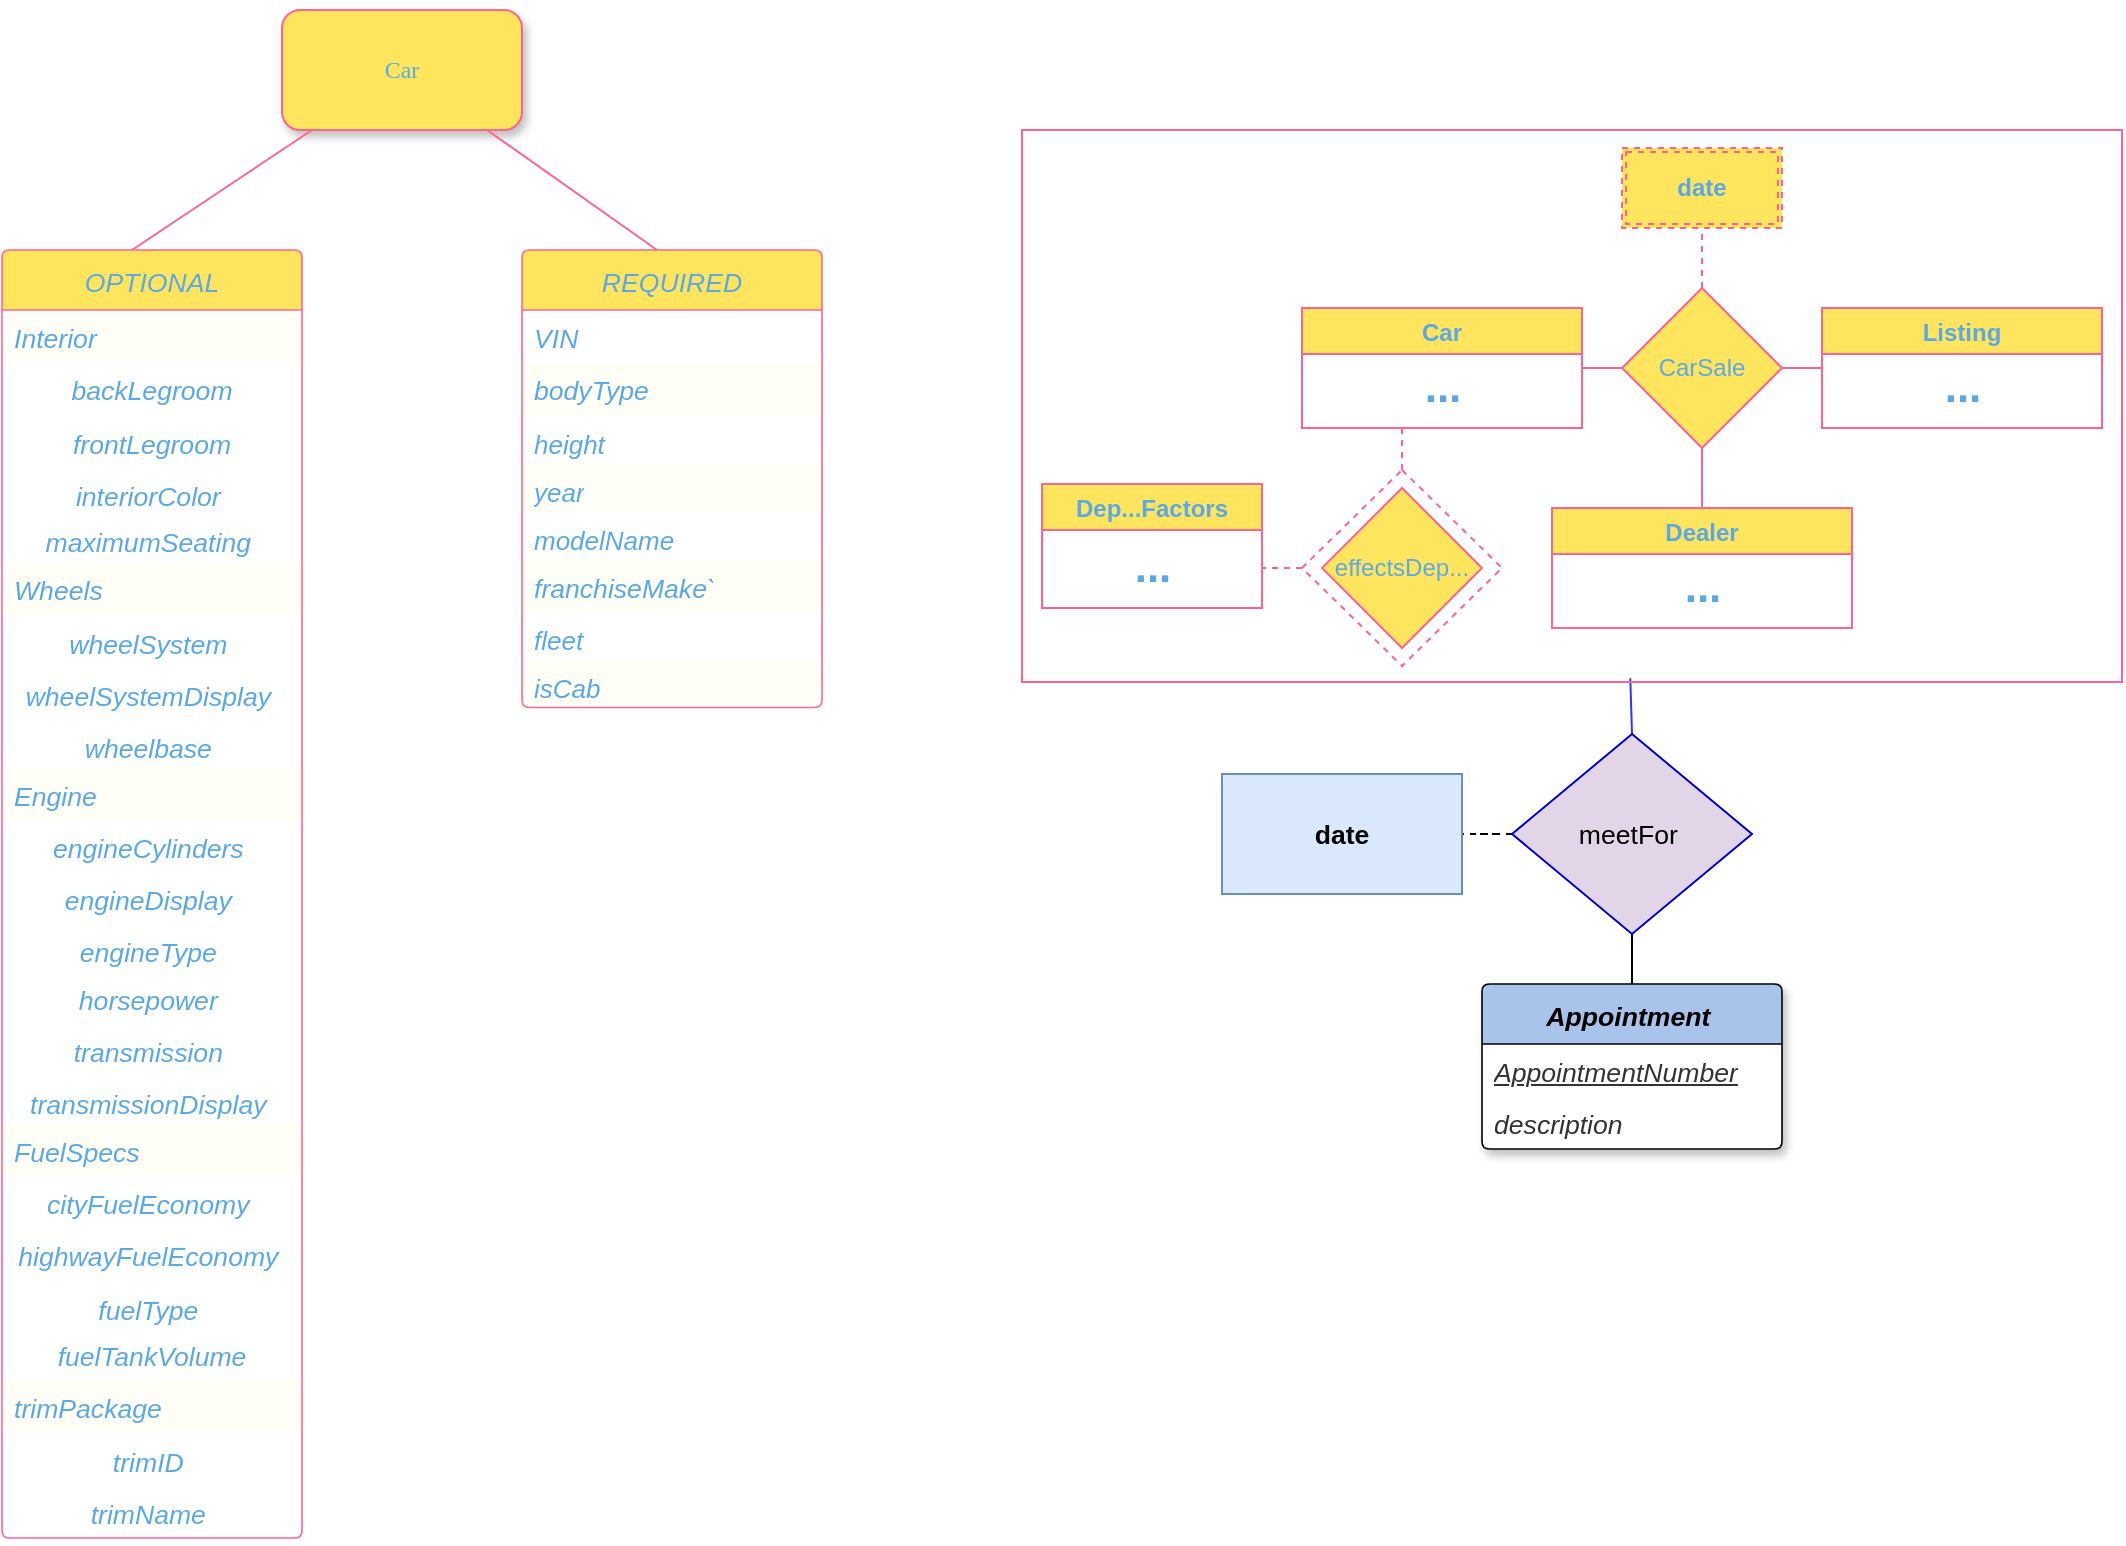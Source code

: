 <mxfile version="14.5.10" type="device"><diagram name="Page-1" id="10a91c8b-09ff-31b1-d368-03940ed4cc9e"><mxGraphModel dx="1310" dy="857" grid="1" gridSize="10" guides="1" tooltips="1" connect="1" arrows="1" fold="1" page="1" pageScale="1" pageWidth="1100" pageHeight="850" math="0" shadow="0"><root><mxCell id="0"/><mxCell id="1" parent="0"/><mxCell id="62893188c0fa7362-1" value="Car" style="whiteSpace=wrap;html=1;rounded=1;shadow=1;labelBackgroundColor=none;strokeWidth=1;fontFamily=Verdana;fontSize=12;align=center;fillColor=#FFE45E;strokeColor=#FF6392;fontColor=#5AA9E6;" parent="1" vertex="1"><mxGeometry x="160" y="43" width="120" height="60" as="geometry"/></mxCell><mxCell id="62893188c0fa7362-4" value="" style="rounded=0;html=1;labelBackgroundColor=none;startArrow=none;startFill=0;startSize=5;endArrow=none;endFill=0;endSize=5;jettySize=auto;orthogonalLoop=1;strokeWidth=1;fontFamily=Verdana;fontSize=12;strokeColor=#FF6392;fontColor=#5AA9E6;" parent="1" source="62893188c0fa7362-1" edge="1"><mxGeometry x="0.557" y="33" relative="1" as="geometry"><mxPoint x="-1" as="offset"/><mxPoint x="347.5" y="163" as="targetPoint"/></mxGeometry></mxCell><mxCell id="62893188c0fa7362-5" value="" style="rounded=0;html=1;labelBackgroundColor=none;startArrow=none;startFill=0;startSize=5;endArrow=none;endFill=0;endSize=5;jettySize=auto;orthogonalLoop=1;strokeWidth=1;fontFamily=Verdana;fontSize=12;strokeColor=#FF6392;fontColor=#5AA9E6;" parent="1" source="62893188c0fa7362-1" edge="1"><mxGeometry x="0.513" y="-31" relative="1" as="geometry"><mxPoint y="1" as="offset"/><mxPoint x="85" y="163" as="targetPoint"/></mxGeometry></mxCell><mxCell id="JDyjySRbJsCwkCimgjjk-1" value="REQUIRED" style="html=1;overflow=block;blockSpacing=1;whiteSpace=wrap;swimlane;childLayout=stackLayout;horizontal=1;horizontalStack=0;resizeParent=1;resizeParentMax=0;resizeLast=0;collapsible=0;fontStyle=0;marginBottom=0;swimlaneFillColor=#ffffff;startSize=30;whiteSpace=wrap;fontSize=13.3;fontColor=#5AA9E6;fontStyle=2;align=center;spacingLeft=8.4;spacingRight=8.4;spacingTop=2.4;whiteSpace=wrap;fontFamily=Helvetica;spacing=3.6;strokeColor=#FF6392;strokeOpacity=100;fillOpacity=100;rounded=1;absoluteArcSize=1;arcSize=7.5;strokeWidth=0.8;fillColor=#FFE45E;" vertex="1" parent="1"><mxGeometry x="280" y="163" width="150" height="228.75" as="geometry"/></mxCell><mxCell id="JDyjySRbJsCwkCimgjjk-2" value="VIN&amp;nbsp;" style="part=1;resizeHeight=0;strokeColor=none;align=left;verticalAlign=top;spacingLeft=4;spacingRight=4;overflow=hidden;rotatable=0;points=[[0,0.5],[1,0.5]];portConstraint=eastwest;html=1;whiteSpace=wrap;swimlaneFillColor=#ffffff;fontSize=13.3;fontColor=#5AA9E6;fontStyle=2;fillColor=none;strokeOpacity=100;fillOpacity=100;" vertex="1" parent="JDyjySRbJsCwkCimgjjk-1"><mxGeometry y="30" width="150" height="26.25" as="geometry"/></mxCell><mxCell id="JDyjySRbJsCwkCimgjjk-3" value="bodyType" style="part=1;resizeHeight=0;strokeColor=none;align=left;verticalAlign=top;spacingLeft=4;spacingRight=4;overflow=hidden;rotatable=0;points=[[0,0.5],[1,0.5]];portConstraint=eastwest;html=1;whiteSpace=wrap;swimlaneFillColor=#ffffff;fontSize=13.3;fontColor=#5AA9E6;fontStyle=2;fillColor=#FFE45E;opacity=5;" vertex="1" parent="JDyjySRbJsCwkCimgjjk-1"><mxGeometry y="56.25" width="150" height="26.25" as="geometry"/></mxCell><mxCell id="JDyjySRbJsCwkCimgjjk-4" value="height&amp;nbsp;" style="part=1;resizeHeight=0;strokeColor=none;align=left;verticalAlign=top;spacingLeft=4;spacingRight=4;overflow=hidden;rotatable=0;points=[[0,0.5],[1,0.5]];portConstraint=eastwest;html=1;whiteSpace=wrap;swimlaneFillColor=#ffffff;fontSize=13;fontStyle=2;fillColor=none;strokeOpacity=100;fillOpacity=100;fontColor=#5AA9E6;" vertex="1" parent="JDyjySRbJsCwkCimgjjk-1"><mxGeometry y="82.5" width="150" height="24" as="geometry"/></mxCell><mxCell id="JDyjySRbJsCwkCimgjjk-5" value="year" style="part=1;resizeHeight=0;strokeColor=none;align=left;verticalAlign=top;spacingLeft=4;spacingRight=4;overflow=hidden;rotatable=0;points=[[0,0.5],[1,0.5]];portConstraint=eastwest;html=1;whiteSpace=wrap;swimlaneFillColor=#ffffff;fontSize=13;fontStyle=2;fillColor=#FFE45E;opacity=5;fontColor=#5AA9E6;" vertex="1" parent="JDyjySRbJsCwkCimgjjk-1"><mxGeometry y="106.5" width="150" height="24" as="geometry"/></mxCell><mxCell id="JDyjySRbJsCwkCimgjjk-6" value="modelName" style="part=1;resizeHeight=0;strokeColor=none;align=left;verticalAlign=top;spacingLeft=4;spacingRight=4;overflow=hidden;rotatable=0;points=[[0,0.5],[1,0.5]];portConstraint=eastwest;html=1;whiteSpace=wrap;swimlaneFillColor=#ffffff;fontSize=13;fontStyle=2;fillColor=none;strokeOpacity=100;fillOpacity=100;fontColor=#5AA9E6;" vertex="1" parent="JDyjySRbJsCwkCimgjjk-1"><mxGeometry y="130.5" width="150" height="24" as="geometry"/></mxCell><mxCell id="JDyjySRbJsCwkCimgjjk-7" value="franchiseMake`" style="part=1;resizeHeight=0;strokeColor=none;align=left;verticalAlign=top;spacingLeft=4;spacingRight=4;overflow=hidden;rotatable=0;points=[[0,0.5],[1,0.5]];portConstraint=eastwest;html=1;whiteSpace=wrap;swimlaneFillColor=#ffffff;fontSize=13.3;fontColor=#5AA9E6;fontStyle=2;fillColor=#FFE45E;opacity=5;" vertex="1" parent="JDyjySRbJsCwkCimgjjk-1"><mxGeometry y="154.5" width="150" height="26.25" as="geometry"/></mxCell><mxCell id="JDyjySRbJsCwkCimgjjk-8" value="fleet&amp;nbsp;" style="part=1;resizeHeight=0;strokeColor=none;align=left;verticalAlign=top;spacingLeft=4;spacingRight=4;overflow=hidden;rotatable=0;points=[[0,0.5],[1,0.5]];portConstraint=eastwest;html=1;whiteSpace=wrap;swimlaneFillColor=#ffffff;fontSize=13;fontStyle=2;fillColor=none;strokeOpacity=100;fillOpacity=100;fontColor=#5AA9E6;" vertex="1" parent="JDyjySRbJsCwkCimgjjk-1"><mxGeometry y="180.75" width="150" height="24" as="geometry"/></mxCell><mxCell id="JDyjySRbJsCwkCimgjjk-9" value="isCab&amp;nbsp;" style="part=1;resizeHeight=0;strokeColor=none;align=left;verticalAlign=top;spacingLeft=4;spacingRight=4;overflow=hidden;rotatable=0;points=[[0,0.5],[1,0.5]];portConstraint=eastwest;html=1;whiteSpace=wrap;swimlaneFillColor=#ffffff;fontSize=13;fontStyle=2;fillColor=#FFE45E;opacity=5;fontColor=#5AA9E6;" vertex="1" parent="JDyjySRbJsCwkCimgjjk-1"><mxGeometry y="204.75" width="150" height="24" as="geometry"/></mxCell><mxCell id="JDyjySRbJsCwkCimgjjk-11" value="OPTIONAL" style="html=1;overflow=block;blockSpacing=1;whiteSpace=wrap;swimlane;childLayout=stackLayout;horizontal=1;horizontalStack=0;resizeParent=1;resizeParentMax=0;resizeLast=0;collapsible=0;fontStyle=0;marginBottom=0;swimlaneFillColor=#ffffff;startSize=30;whiteSpace=wrap;fontSize=13.3;fontColor=#5AA9E6;fontStyle=2;align=center;spacingLeft=8.4;spacingRight=8.4;spacingTop=2.4;whiteSpace=wrap;fontFamily=Helvetica;spacing=3.6;strokeColor=#FF6392;strokeOpacity=100;fillOpacity=100;rounded=1;absoluteArcSize=1;arcSize=7.5;strokeWidth=0.8;fillColor=#FFE45E;" vertex="1" parent="1"><mxGeometry x="20" y="163" width="150" height="644" as="geometry"/></mxCell><mxCell id="JDyjySRbJsCwkCimgjjk-18" value="Interior&amp;nbsp;" style="part=1;resizeHeight=0;strokeColor=none;align=left;verticalAlign=top;spacingLeft=4;spacingRight=4;overflow=hidden;rotatable=0;points=[[0,0.5],[1,0.5]];portConstraint=eastwest;html=1;whiteSpace=wrap;swimlaneFillColor=#ffffff;fontSize=13.3;fontColor=#5AA9E6;fontStyle=2;fillColor=#FFE45E;opacity=5;" vertex="1" parent="JDyjySRbJsCwkCimgjjk-11"><mxGeometry y="30" width="150" height="26.25" as="geometry"/></mxCell><mxCell id="JDyjySRbJsCwkCimgjjk-13" value="backLegroom" style="part=1;resizeHeight=0;strokeColor=none;align=center;verticalAlign=top;spacingLeft=4;spacingRight=4;overflow=hidden;rotatable=0;points=[[0,0.5],[1,0.5]];portConstraint=eastwest;html=1;whiteSpace=wrap;swimlaneFillColor=#ffffff;fontSize=13.3;fontColor=#5AA9E6;fontStyle=2;fillColor=none;strokeOpacity=100;fillOpacity=100;" vertex="1" parent="JDyjySRbJsCwkCimgjjk-11"><mxGeometry y="56.25" width="150" height="26.25" as="geometry"/></mxCell><mxCell id="JDyjySRbJsCwkCimgjjk-14" value="frontLegroom" style="part=1;resizeHeight=0;strokeColor=none;align=center;verticalAlign=top;spacingLeft=4;spacingRight=4;overflow=hidden;rotatable=0;points=[[0,0.5],[1,0.5]];portConstraint=eastwest;html=1;whiteSpace=wrap;swimlaneFillColor=#ffffff;fontSize=13.3;fontColor=#5AA9E6;fontStyle=2;fillColor=none;" vertex="1" parent="JDyjySRbJsCwkCimgjjk-11"><mxGeometry y="82.5" width="150" height="26.25" as="geometry"/></mxCell><mxCell id="JDyjySRbJsCwkCimgjjk-15" value="interiorColor&amp;nbsp;" style="part=1;resizeHeight=0;strokeColor=none;align=center;verticalAlign=top;spacingLeft=4;spacingRight=4;overflow=hidden;rotatable=0;points=[[0,0.5],[1,0.5]];portConstraint=eastwest;html=1;whiteSpace=wrap;swimlaneFillColor=#ffffff;fontSize=13.3;fontColor=#5AA9E6;fontStyle=2;fillColor=none;strokeOpacity=100;fillOpacity=100;" vertex="1" parent="JDyjySRbJsCwkCimgjjk-11"><mxGeometry y="108.75" width="150" height="23.5" as="geometry"/></mxCell><mxCell id="JDyjySRbJsCwkCimgjjk-16" value="maximumSeating&amp;nbsp;" style="part=1;resizeHeight=0;strokeColor=none;align=center;verticalAlign=top;spacingLeft=4;spacingRight=4;overflow=hidden;rotatable=0;points=[[0,0.5],[1,0.5]];portConstraint=eastwest;html=1;whiteSpace=wrap;swimlaneFillColor=#ffffff;fontSize=13.3;fontStyle=2;fillColor=none;fontColor=#5AA9E6;" vertex="1" parent="JDyjySRbJsCwkCimgjjk-11"><mxGeometry y="132.25" width="150" height="24" as="geometry"/></mxCell><mxCell id="JDyjySRbJsCwkCimgjjk-19" value="Wheels&amp;nbsp;" style="part=1;resizeHeight=0;strokeColor=none;align=left;verticalAlign=top;spacingLeft=4;spacingRight=4;overflow=hidden;rotatable=0;points=[[0,0.5],[1,0.5]];portConstraint=eastwest;html=1;whiteSpace=wrap;swimlaneFillColor=#ffffff;fontSize=13.3;fontColor=#5AA9E6;fontStyle=2;fillColor=#FFE45E;opacity=5;" vertex="1" parent="JDyjySRbJsCwkCimgjjk-11"><mxGeometry y="156.25" width="150" height="26.25" as="geometry"/></mxCell><mxCell id="JDyjySRbJsCwkCimgjjk-20" value="wheelSystem&amp;nbsp;" style="part=1;resizeHeight=0;strokeColor=none;align=center;verticalAlign=top;spacingLeft=4;spacingRight=4;overflow=hidden;rotatable=0;points=[[0,0.5],[1,0.5]];portConstraint=eastwest;html=1;whiteSpace=wrap;swimlaneFillColor=#ffffff;fontSize=13.3;fontColor=#5AA9E6;fontStyle=2;fillColor=none;strokeOpacity=100;fillOpacity=100;" vertex="1" parent="JDyjySRbJsCwkCimgjjk-11"><mxGeometry y="182.5" width="150" height="26.25" as="geometry"/></mxCell><mxCell id="JDyjySRbJsCwkCimgjjk-21" value="wheelSystemDisplay&amp;nbsp;" style="part=1;resizeHeight=0;strokeColor=none;align=center;verticalAlign=top;spacingLeft=4;spacingRight=4;overflow=hidden;rotatable=0;points=[[0,0.5],[1,0.5]];portConstraint=eastwest;html=1;whiteSpace=wrap;swimlaneFillColor=#ffffff;fontSize=13.3;fontColor=#5AA9E6;fontStyle=2;fillColor=none;" vertex="1" parent="JDyjySRbJsCwkCimgjjk-11"><mxGeometry y="208.75" width="150" height="26.25" as="geometry"/></mxCell><mxCell id="JDyjySRbJsCwkCimgjjk-22" value="wheelbase&amp;nbsp;" style="part=1;resizeHeight=0;strokeColor=none;align=center;verticalAlign=top;spacingLeft=4;spacingRight=4;overflow=hidden;rotatable=0;points=[[0,0.5],[1,0.5]];portConstraint=eastwest;html=1;whiteSpace=wrap;swimlaneFillColor=#ffffff;fontSize=13.3;fontColor=#5AA9E6;fontStyle=2;fillColor=none;strokeOpacity=100;fillOpacity=100;" vertex="1" parent="JDyjySRbJsCwkCimgjjk-11"><mxGeometry y="235" width="150" height="23.5" as="geometry"/></mxCell><mxCell id="JDyjySRbJsCwkCimgjjk-24" value="Engine&amp;nbsp;" style="part=1;resizeHeight=0;strokeColor=none;align=left;verticalAlign=top;spacingLeft=4;spacingRight=4;overflow=hidden;rotatable=0;points=[[0,0.5],[1,0.5]];portConstraint=eastwest;html=1;whiteSpace=wrap;swimlaneFillColor=#ffffff;fontSize=13.3;fontColor=#5AA9E6;fontStyle=2;fillColor=#FFE45E;opacity=5;" vertex="1" parent="JDyjySRbJsCwkCimgjjk-11"><mxGeometry y="258.5" width="150" height="26.25" as="geometry"/></mxCell><mxCell id="JDyjySRbJsCwkCimgjjk-25" value="engineCylinders&amp;nbsp;" style="part=1;resizeHeight=0;strokeColor=none;align=center;verticalAlign=top;spacingLeft=4;spacingRight=4;overflow=hidden;rotatable=0;points=[[0,0.5],[1,0.5]];portConstraint=eastwest;html=1;whiteSpace=wrap;swimlaneFillColor=#ffffff;fontSize=13.3;fontColor=#5AA9E6;fontStyle=2;fillColor=none;strokeOpacity=100;fillOpacity=100;" vertex="1" parent="JDyjySRbJsCwkCimgjjk-11"><mxGeometry y="284.75" width="150" height="26.25" as="geometry"/></mxCell><mxCell id="JDyjySRbJsCwkCimgjjk-26" value="engineDisplay&amp;nbsp;" style="part=1;resizeHeight=0;strokeColor=none;align=center;verticalAlign=top;spacingLeft=4;spacingRight=4;overflow=hidden;rotatable=0;points=[[0,0.5],[1,0.5]];portConstraint=eastwest;html=1;whiteSpace=wrap;swimlaneFillColor=#ffffff;fontSize=13.3;fontColor=#5AA9E6;fontStyle=2;fillColor=none;" vertex="1" parent="JDyjySRbJsCwkCimgjjk-11"><mxGeometry y="311" width="150" height="26.25" as="geometry"/></mxCell><mxCell id="JDyjySRbJsCwkCimgjjk-27" value="engineType&amp;nbsp;" style="part=1;resizeHeight=0;strokeColor=none;align=center;verticalAlign=top;spacingLeft=4;spacingRight=4;overflow=hidden;rotatable=0;points=[[0,0.5],[1,0.5]];portConstraint=eastwest;html=1;whiteSpace=wrap;swimlaneFillColor=#ffffff;fontSize=13.3;fontColor=#5AA9E6;fontStyle=2;fillColor=none;strokeOpacity=100;fillOpacity=100;" vertex="1" parent="JDyjySRbJsCwkCimgjjk-11"><mxGeometry y="337.25" width="150" height="23.5" as="geometry"/></mxCell><mxCell id="JDyjySRbJsCwkCimgjjk-28" value="horsepower&amp;nbsp;" style="part=1;resizeHeight=0;strokeColor=none;align=center;verticalAlign=top;spacingLeft=4;spacingRight=4;overflow=hidden;rotatable=0;points=[[0,0.5],[1,0.5]];portConstraint=eastwest;html=1;whiteSpace=wrap;swimlaneFillColor=#ffffff;fontSize=13.3;fontColor=#5AA9E6;fontStyle=2;fillColor=none;strokeOpacity=100;fillOpacity=100;" vertex="1" parent="JDyjySRbJsCwkCimgjjk-11"><mxGeometry y="360.75" width="150" height="26.25" as="geometry"/></mxCell><mxCell id="JDyjySRbJsCwkCimgjjk-29" value="transmission&amp;nbsp;" style="part=1;resizeHeight=0;strokeColor=none;align=center;verticalAlign=top;spacingLeft=4;spacingRight=4;overflow=hidden;rotatable=0;points=[[0,0.5],[1,0.5]];portConstraint=eastwest;html=1;whiteSpace=wrap;swimlaneFillColor=#ffffff;fontSize=13.3;fontColor=#5AA9E6;fontStyle=2;fillColor=none;" vertex="1" parent="JDyjySRbJsCwkCimgjjk-11"><mxGeometry y="387" width="150" height="26.25" as="geometry"/></mxCell><mxCell id="JDyjySRbJsCwkCimgjjk-30" value="transmissionDisplay&amp;nbsp;" style="part=1;resizeHeight=0;strokeColor=none;align=center;verticalAlign=top;spacingLeft=4;spacingRight=4;overflow=hidden;rotatable=0;points=[[0,0.5],[1,0.5]];portConstraint=eastwest;html=1;whiteSpace=wrap;swimlaneFillColor=#ffffff;fontSize=13.3;fontColor=#5AA9E6;fontStyle=2;fillColor=none;strokeOpacity=100;fillOpacity=100;" vertex="1" parent="JDyjySRbJsCwkCimgjjk-11"><mxGeometry y="413.25" width="150" height="23.5" as="geometry"/></mxCell><mxCell id="JDyjySRbJsCwkCimgjjk-31" value="FuelSpecs&amp;nbsp;" style="part=1;resizeHeight=0;strokeColor=none;align=left;verticalAlign=top;spacingLeft=4;spacingRight=4;overflow=hidden;rotatable=0;points=[[0,0.5],[1,0.5]];portConstraint=eastwest;html=1;whiteSpace=wrap;swimlaneFillColor=#ffffff;fontSize=13.3;fontColor=#5AA9E6;fontStyle=2;fillColor=#FFE45E;opacity=5;" vertex="1" parent="JDyjySRbJsCwkCimgjjk-11"><mxGeometry y="436.75" width="150" height="26.25" as="geometry"/></mxCell><mxCell id="JDyjySRbJsCwkCimgjjk-32" value="cityFuelEconomy&amp;nbsp;" style="part=1;resizeHeight=0;strokeColor=none;align=center;verticalAlign=top;spacingLeft=4;spacingRight=4;overflow=hidden;rotatable=0;points=[[0,0.5],[1,0.5]];portConstraint=eastwest;html=1;whiteSpace=wrap;swimlaneFillColor=#ffffff;fontSize=13.3;fontColor=#5AA9E6;fontStyle=2;fillColor=none;strokeOpacity=100;fillOpacity=100;" vertex="1" parent="JDyjySRbJsCwkCimgjjk-11"><mxGeometry y="463" width="150" height="26.25" as="geometry"/></mxCell><mxCell id="JDyjySRbJsCwkCimgjjk-33" value="highwayFuelEconomy&amp;nbsp;" style="part=1;resizeHeight=0;strokeColor=none;align=center;verticalAlign=top;spacingLeft=4;spacingRight=4;overflow=hidden;rotatable=0;points=[[0,0.5],[1,0.5]];portConstraint=eastwest;html=1;whiteSpace=wrap;swimlaneFillColor=#ffffff;fontSize=13.3;fontColor=#5AA9E6;fontStyle=2;fillColor=none;" vertex="1" parent="JDyjySRbJsCwkCimgjjk-11"><mxGeometry y="489.25" width="150" height="26.25" as="geometry"/></mxCell><mxCell id="JDyjySRbJsCwkCimgjjk-34" value="fuelType&amp;nbsp;" style="part=1;resizeHeight=0;strokeColor=none;align=center;verticalAlign=top;spacingLeft=4;spacingRight=4;overflow=hidden;rotatable=0;points=[[0,0.5],[1,0.5]];portConstraint=eastwest;html=1;whiteSpace=wrap;swimlaneFillColor=#ffffff;fontSize=13.3;fontColor=#5AA9E6;fontStyle=2;fillColor=none;strokeOpacity=100;fillOpacity=100;" vertex="1" parent="JDyjySRbJsCwkCimgjjk-11"><mxGeometry y="515.5" width="150" height="23.5" as="geometry"/></mxCell><mxCell id="JDyjySRbJsCwkCimgjjk-35" value="fuelTankVolume" style="part=1;resizeHeight=0;strokeColor=none;align=center;verticalAlign=top;spacingLeft=4;spacingRight=4;overflow=hidden;rotatable=0;points=[[0,0.5],[1,0.5]];portConstraint=eastwest;html=1;whiteSpace=wrap;swimlaneFillColor=#ffffff;fontSize=13.3;fontColor=#5AA9E6;fontStyle=2;fillColor=none;" vertex="1" parent="JDyjySRbJsCwkCimgjjk-11"><mxGeometry y="539" width="150" height="26.25" as="geometry"/></mxCell><mxCell id="JDyjySRbJsCwkCimgjjk-37" value="trimPackage&amp;nbsp;" style="part=1;resizeHeight=0;strokeColor=none;align=left;verticalAlign=top;spacingLeft=4;spacingRight=4;overflow=hidden;rotatable=0;points=[[0,0.5],[1,0.5]];portConstraint=eastwest;html=1;whiteSpace=wrap;swimlaneFillColor=#ffffff;fontSize=13.3;fontColor=#5AA9E6;fontStyle=2;fillColor=#FFE45E;opacity=5;" vertex="1" parent="JDyjySRbJsCwkCimgjjk-11"><mxGeometry y="565.25" width="150" height="26.25" as="geometry"/></mxCell><mxCell id="JDyjySRbJsCwkCimgjjk-38" value="trimID&amp;nbsp;" style="part=1;resizeHeight=0;strokeColor=none;align=center;verticalAlign=top;spacingLeft=4;spacingRight=4;overflow=hidden;rotatable=0;points=[[0,0.5],[1,0.5]];portConstraint=eastwest;html=1;whiteSpace=wrap;swimlaneFillColor=#ffffff;fontSize=13.3;fontColor=#5AA9E6;fontStyle=2;fillColor=none;strokeOpacity=100;fillOpacity=100;" vertex="1" parent="JDyjySRbJsCwkCimgjjk-11"><mxGeometry y="591.5" width="150" height="26.25" as="geometry"/></mxCell><mxCell id="JDyjySRbJsCwkCimgjjk-39" value="trimName&amp;nbsp;" style="part=1;resizeHeight=0;strokeColor=none;align=center;verticalAlign=top;spacingLeft=4;spacingRight=4;overflow=hidden;rotatable=0;points=[[0,0.5],[1,0.5]];portConstraint=eastwest;html=1;whiteSpace=wrap;swimlaneFillColor=#ffffff;fontSize=13.3;fontColor=#5AA9E6;fontStyle=2;fillColor=none;" vertex="1" parent="JDyjySRbJsCwkCimgjjk-11"><mxGeometry y="617.75" width="150" height="26.25" as="geometry"/></mxCell><mxCell id="JDyjySRbJsCwkCimgjjk-49" style="edgeStyle=orthogonalEdgeStyle;curved=0;rounded=1;sketch=0;orthogonalLoop=1;jettySize=auto;html=1;exitX=0.5;exitY=0;exitDx=0;exitDy=0;entryX=0.5;entryY=1;entryDx=0;entryDy=0;fontColor=#5AA9E6;strokeColor=#FF6392;fillColor=#FFE45E;dashed=1;endArrow=none;endFill=0;" edge="1" parent="1" source="JDyjySRbJsCwkCimgjjk-41" target="JDyjySRbJsCwkCimgjjk-48"><mxGeometry relative="1" as="geometry"/></mxCell><mxCell id="JDyjySRbJsCwkCimgjjk-50" style="edgeStyle=orthogonalEdgeStyle;curved=0;rounded=1;sketch=0;orthogonalLoop=1;jettySize=auto;html=1;exitX=0;exitY=0.5;exitDx=0;exitDy=0;entryX=1;entryY=0.5;entryDx=0;entryDy=0;fontColor=#5AA9E6;strokeColor=#FF6392;fillColor=#FFE45E;endArrow=none;endFill=0;" edge="1" parent="1" source="JDyjySRbJsCwkCimgjjk-41" target="JDyjySRbJsCwkCimgjjk-44"><mxGeometry relative="1" as="geometry"/></mxCell><mxCell id="JDyjySRbJsCwkCimgjjk-51" style="edgeStyle=orthogonalEdgeStyle;curved=0;rounded=1;sketch=0;orthogonalLoop=1;jettySize=auto;html=1;exitX=1;exitY=0.5;exitDx=0;exitDy=0;entryX=0;entryY=0.5;entryDx=0;entryDy=0;fontColor=#5AA9E6;strokeColor=#FF6392;fillColor=#FFE45E;endArrow=none;endFill=0;" edge="1" parent="1" source="JDyjySRbJsCwkCimgjjk-41" target="JDyjySRbJsCwkCimgjjk-46"><mxGeometry relative="1" as="geometry"/></mxCell><mxCell id="JDyjySRbJsCwkCimgjjk-52" style="edgeStyle=orthogonalEdgeStyle;curved=0;rounded=1;sketch=0;orthogonalLoop=1;jettySize=auto;html=1;exitX=0.5;exitY=1;exitDx=0;exitDy=0;entryX=0.5;entryY=0;entryDx=0;entryDy=0;fontColor=#5AA9E6;strokeColor=#FF6392;fillColor=#FFE45E;endArrow=none;endFill=0;" edge="1" parent="1" source="JDyjySRbJsCwkCimgjjk-41" target="JDyjySRbJsCwkCimgjjk-42"><mxGeometry relative="1" as="geometry"/></mxCell><mxCell id="JDyjySRbJsCwkCimgjjk-41" value="CarSale" style="rhombus;whiteSpace=wrap;html=1;rounded=0;sketch=0;fontColor=#5AA9E6;strokeColor=#FF6392;fillColor=#FFE45E;" vertex="1" parent="1"><mxGeometry x="830" y="182" width="80" height="80" as="geometry"/></mxCell><mxCell id="JDyjySRbJsCwkCimgjjk-42" value="Dealer" style="swimlane;rounded=0;sketch=0;fontColor=#5AA9E6;strokeColor=#FF6392;fillColor=#FFE45E;" vertex="1" parent="1"><mxGeometry x="795" y="292" width="150" height="60" as="geometry"/></mxCell><mxCell id="JDyjySRbJsCwkCimgjjk-43" value="&lt;b&gt;&lt;font style=&quot;font-size: 22px&quot;&gt;...&lt;/font&gt;&lt;/b&gt;" style="text;html=1;align=center;verticalAlign=middle;resizable=0;points=[];autosize=1;strokeColor=none;fontColor=#5AA9E6;" vertex="1" parent="JDyjySRbJsCwkCimgjjk-42"><mxGeometry x="60" y="30" width="30" height="20" as="geometry"/></mxCell><mxCell id="JDyjySRbJsCwkCimgjjk-44" value="Car" style="swimlane;rounded=0;sketch=0;fontColor=#5AA9E6;strokeColor=#FF6392;fillColor=#FFE45E;" vertex="1" parent="1"><mxGeometry x="670" y="192" width="140" height="60" as="geometry"/></mxCell><mxCell id="JDyjySRbJsCwkCimgjjk-45" value="&lt;b&gt;&lt;font style=&quot;font-size: 22px&quot;&gt;...&lt;/font&gt;&lt;/b&gt;" style="text;html=1;align=center;verticalAlign=middle;resizable=0;points=[];autosize=1;strokeColor=none;fontColor=#5AA9E6;" vertex="1" parent="JDyjySRbJsCwkCimgjjk-44"><mxGeometry x="55" y="30" width="30" height="20" as="geometry"/></mxCell><mxCell id="JDyjySRbJsCwkCimgjjk-46" value="Listing" style="swimlane;rounded=0;sketch=0;fontColor=#5AA9E6;strokeColor=#FF6392;fillColor=#FFE45E;" vertex="1" parent="1"><mxGeometry x="930" y="192" width="140" height="60" as="geometry"/></mxCell><mxCell id="JDyjySRbJsCwkCimgjjk-47" value="&lt;b&gt;&lt;font style=&quot;font-size: 22px&quot;&gt;...&lt;/font&gt;&lt;/b&gt;" style="text;html=1;align=center;verticalAlign=middle;resizable=0;points=[];autosize=1;strokeColor=none;fontColor=#5AA9E6;" vertex="1" parent="JDyjySRbJsCwkCimgjjk-46"><mxGeometry x="55" y="30" width="30" height="20" as="geometry"/></mxCell><mxCell id="JDyjySRbJsCwkCimgjjk-48" value="&lt;b&gt;date&lt;/b&gt;" style="shape=ext;double=1;rounded=0;whiteSpace=wrap;html=1;sketch=0;fontColor=#5AA9E6;strokeColor=#FF6392;fillColor=#FFE45E;dashed=1;" vertex="1" parent="1"><mxGeometry x="830" y="112" width="80" height="40" as="geometry"/></mxCell><mxCell id="JDyjySRbJsCwkCimgjjk-54" value="effectsDep..." style="rhombus;whiteSpace=wrap;html=1;rounded=0;sketch=0;fontColor=#5AA9E6;strokeColor=#FF6392;fillColor=#FFE45E;" vertex="1" parent="1"><mxGeometry x="680" y="282" width="80" height="80" as="geometry"/></mxCell><mxCell id="JDyjySRbJsCwkCimgjjk-57" style="edgeStyle=orthogonalEdgeStyle;curved=0;rounded=1;sketch=0;orthogonalLoop=1;jettySize=auto;html=1;exitX=0.5;exitY=0;exitDx=0;exitDy=0;dashed=1;fontColor=#5AA9E6;endArrow=none;endFill=0;strokeColor=#FF6392;fillColor=#FFE45E;" edge="1" parent="1" source="JDyjySRbJsCwkCimgjjk-56"><mxGeometry relative="1" as="geometry"><mxPoint x="720" y="250" as="targetPoint"/></mxGeometry></mxCell><mxCell id="JDyjySRbJsCwkCimgjjk-58" style="edgeStyle=orthogonalEdgeStyle;curved=0;rounded=1;sketch=0;orthogonalLoop=1;jettySize=auto;html=1;exitX=0;exitY=0.5;exitDx=0;exitDy=0;dashed=1;fontColor=#5AA9E6;endArrow=none;endFill=0;strokeColor=#FF6392;fillColor=#FFE45E;" edge="1" parent="1" source="JDyjySRbJsCwkCimgjjk-56"><mxGeometry relative="1" as="geometry"><mxPoint x="650" y="322" as="targetPoint"/></mxGeometry></mxCell><mxCell id="JDyjySRbJsCwkCimgjjk-56" value="" style="rhombus;whiteSpace=wrap;html=1;rounded=0;dashed=1;sketch=0;fontColor=#5AA9E6;strokeColor=#FF6392;fillColor=none;" vertex="1" parent="1"><mxGeometry x="670" y="273" width="100" height="98" as="geometry"/></mxCell><mxCell id="JDyjySRbJsCwkCimgjjk-59" value="Dep...Factors" style="swimlane;rounded=0;sketch=0;fontColor=#5AA9E6;strokeColor=#FF6392;fillColor=#FFE45E;" vertex="1" parent="1"><mxGeometry x="540" y="280" width="110" height="62" as="geometry"/></mxCell><mxCell id="JDyjySRbJsCwkCimgjjk-60" value="&lt;b&gt;&lt;font style=&quot;font-size: 22px&quot;&gt;...&lt;/font&gt;&lt;/b&gt;" style="text;html=1;align=center;verticalAlign=middle;resizable=0;points=[];autosize=1;strokeColor=none;fontColor=#5AA9E6;" vertex="1" parent="JDyjySRbJsCwkCimgjjk-59"><mxGeometry x="40" y="32" width="30" height="20" as="geometry"/></mxCell><mxCell id="JDyjySRbJsCwkCimgjjk-63" value="&lt;b&gt;Appointment&amp;nbsp;&lt;/b&gt;" style="html=1;overflow=block;blockSpacing=1;whiteSpace=wrap;swimlane;childLayout=stackLayout;horizontal=1;horizontalStack=0;resizeParent=1;resizeParentMax=0;resizeLast=0;collapsible=0;fontStyle=0;marginBottom=0;swimlaneFillColor=#ffffff;startSize=30;whiteSpace=wrap;fontSize=13.3;fontColor=#000000;fontStyle=2;align=center;spacingLeft=8.4;spacingRight=8.4;spacingTop=2.4;whiteSpace=wrap;fontFamily=Helvetica;spacing=3.6;strokeColor=#000000;strokeOpacity=100;fillOpacity=100;rounded=1;absoluteArcSize=1;arcSize=7.5;strokeWidth=0.8;fillColor=#A9C4EB;shadow=1;glass=0;" vertex="1" parent="1"><mxGeometry x="760" y="530" width="150" height="82.5" as="geometry"/></mxCell><mxCell id="JDyjySRbJsCwkCimgjjk-64" value="&lt;u&gt;AppointmentNumber&lt;br&gt;&lt;/u&gt;" style="part=1;resizeHeight=0;strokeColor=none;align=left;verticalAlign=top;spacingLeft=4;spacingRight=4;overflow=hidden;rotatable=0;points=[[0,0.5],[1,0.5]];portConstraint=eastwest;html=1;whiteSpace=wrap;swimlaneFillColor=#ffffff;fontSize=13.3;fontColor=#333333;fontStyle=2;fillColor=none;strokeOpacity=100;fillOpacity=100;" vertex="1" parent="JDyjySRbJsCwkCimgjjk-63"><mxGeometry y="30" width="150" height="26.25" as="geometry"/></mxCell><mxCell id="JDyjySRbJsCwkCimgjjk-65" value="description&amp;nbsp;" style="part=1;resizeHeight=0;strokeColor=none;align=left;verticalAlign=top;spacingLeft=4;spacingRight=4;overflow=hidden;rotatable=0;points=[[0,0.5],[1,0.5]];portConstraint=eastwest;html=1;whiteSpace=wrap;swimlaneFillColor=#ffffff;fontSize=13.3;fontColor=#333333;fontStyle=2;fillColor=none;strokeOpacity=100;fillOpacity=100;" vertex="1" parent="JDyjySRbJsCwkCimgjjk-63"><mxGeometry y="56.25" width="150" height="26.25" as="geometry"/></mxCell><mxCell id="JDyjySRbJsCwkCimgjjk-66" value="" style="edgeStyle=orthogonalEdgeStyle;rounded=0;orthogonalLoop=1;jettySize=auto;html=1;fontSize=13.3;fontColor=#333333;endArrow=none;endFill=0;dashed=1;" edge="1" parent="1" source="JDyjySRbJsCwkCimgjjk-68" target="JDyjySRbJsCwkCimgjjk-69"><mxGeometry relative="1" as="geometry"/></mxCell><mxCell id="JDyjySRbJsCwkCimgjjk-67" style="edgeStyle=orthogonalEdgeStyle;rounded=0;orthogonalLoop=1;jettySize=auto;html=1;exitX=0.5;exitY=1;exitDx=0;exitDy=0;entryX=0.5;entryY=0;entryDx=0;entryDy=0;fontSize=13.3;fontColor=#333333;endArrow=none;endFill=0;" edge="1" parent="1" source="JDyjySRbJsCwkCimgjjk-68" target="JDyjySRbJsCwkCimgjjk-63"><mxGeometry relative="1" as="geometry"/></mxCell><mxCell id="JDyjySRbJsCwkCimgjjk-70" style="edgeStyle=orthogonalEdgeStyle;curved=0;rounded=1;sketch=0;orthogonalLoop=1;jettySize=auto;html=1;exitX=0.5;exitY=0;exitDx=0;exitDy=0;entryX=0.553;entryY=1.004;entryDx=0;entryDy=0;entryPerimeter=0;fontColor=#5AA9E6;endArrow=none;endFill=0;fillColor=#FFE45E;strokeColor=#3333FF;" edge="1" parent="1" source="JDyjySRbJsCwkCimgjjk-68"><mxGeometry relative="1" as="geometry"><mxPoint x="834.15" y="377.104" as="targetPoint"/></mxGeometry></mxCell><mxCell id="JDyjySRbJsCwkCimgjjk-68" value="meetFor&amp;nbsp;" style="rhombus;whiteSpace=wrap;html=1;fontSize=13.3;fillColor=#e1d5e7;align=center;rounded=0;sketch=0;shadow=0;strokeColor=#0000CC;" vertex="1" parent="1"><mxGeometry x="775" y="405" width="120" height="100" as="geometry"/></mxCell><mxCell id="JDyjySRbJsCwkCimgjjk-69" value="&lt;b&gt;date&lt;/b&gt;" style="rounded=0;whiteSpace=wrap;html=1;shadow=0;sketch=0;fontSize=13.3;strokeColor=#6c8ebf;align=center;fillColor=#dae8fc;" vertex="1" parent="1"><mxGeometry x="630" y="425" width="120" height="60" as="geometry"/></mxCell><mxCell id="JDyjySRbJsCwkCimgjjk-71" value="" style="rounded=0;whiteSpace=wrap;html=1;sketch=0;fontColor=#5AA9E6;strokeColor=#FF6392;fillColor=none;" vertex="1" parent="1"><mxGeometry x="530" y="103" width="550" height="276" as="geometry"/></mxCell></root></mxGraphModel></diagram></mxfile>
